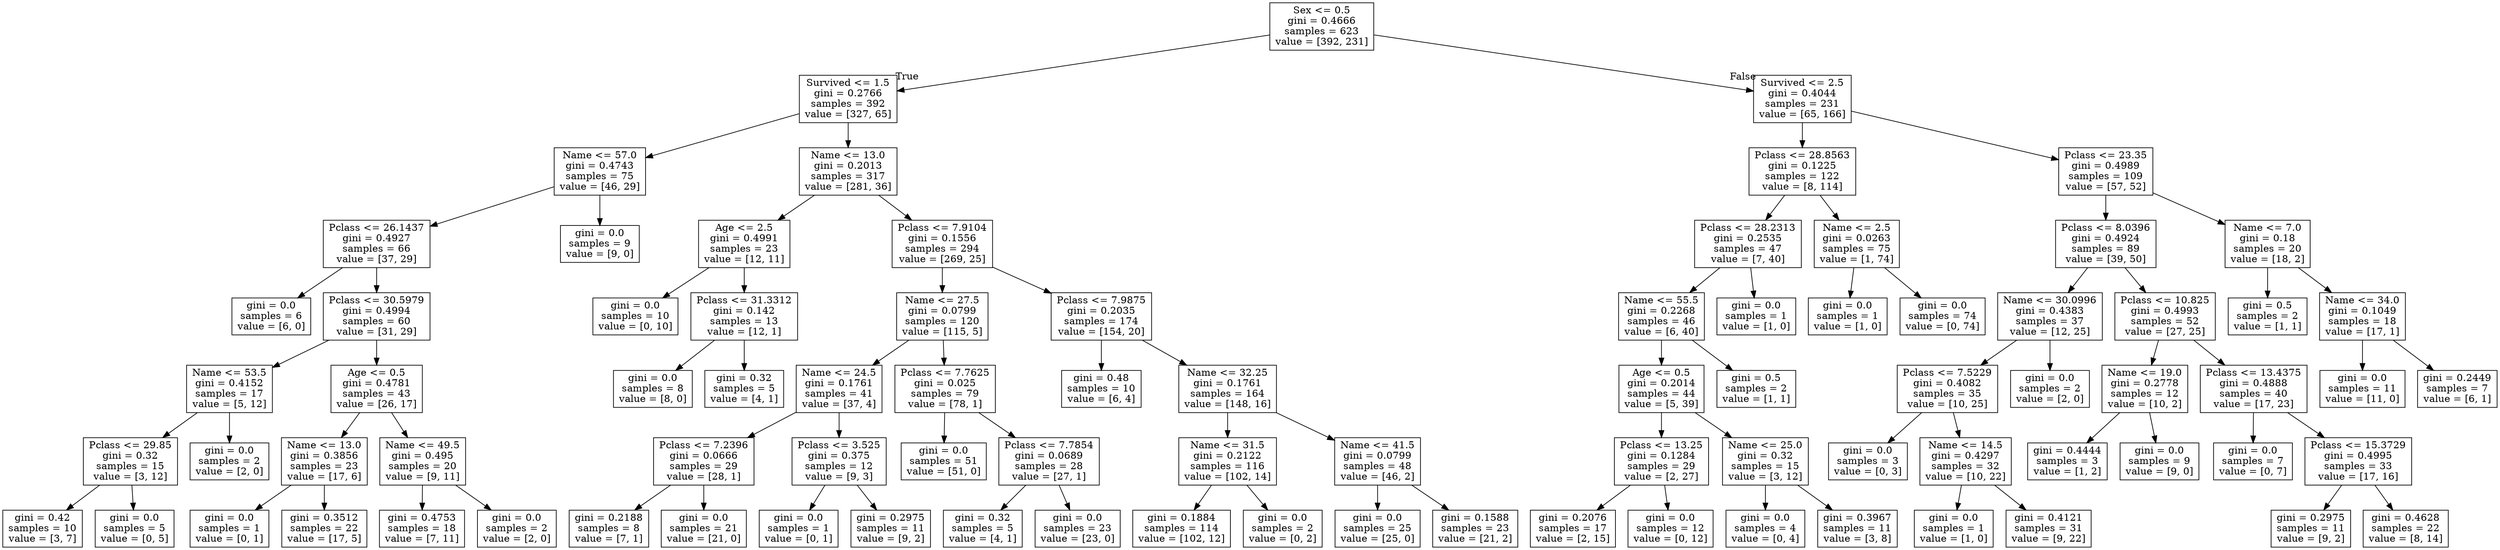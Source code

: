 digraph Tree {
node [shape=box] ;
0 [label="Sex <= 0.5\ngini = 0.4666\nsamples = 623\nvalue = [392, 231]"] ;
1 [label="Survived <= 1.5\ngini = 0.2766\nsamples = 392\nvalue = [327, 65]"] ;
0 -> 1 [labeldistance=2.5, labelangle=45, headlabel="True"] ;
2 [label="Name <= 57.0\ngini = 0.4743\nsamples = 75\nvalue = [46, 29]"] ;
1 -> 2 ;
3 [label="Pclass <= 26.1437\ngini = 0.4927\nsamples = 66\nvalue = [37, 29]"] ;
2 -> 3 ;
4 [label="gini = 0.0\nsamples = 6\nvalue = [6, 0]"] ;
3 -> 4 ;
5 [label="Pclass <= 30.5979\ngini = 0.4994\nsamples = 60\nvalue = [31, 29]"] ;
3 -> 5 ;
6 [label="Name <= 53.5\ngini = 0.4152\nsamples = 17\nvalue = [5, 12]"] ;
5 -> 6 ;
7 [label="Pclass <= 29.85\ngini = 0.32\nsamples = 15\nvalue = [3, 12]"] ;
6 -> 7 ;
8 [label="gini = 0.42\nsamples = 10\nvalue = [3, 7]"] ;
7 -> 8 ;
9 [label="gini = 0.0\nsamples = 5\nvalue = [0, 5]"] ;
7 -> 9 ;
10 [label="gini = 0.0\nsamples = 2\nvalue = [2, 0]"] ;
6 -> 10 ;
11 [label="Age <= 0.5\ngini = 0.4781\nsamples = 43\nvalue = [26, 17]"] ;
5 -> 11 ;
12 [label="Name <= 13.0\ngini = 0.3856\nsamples = 23\nvalue = [17, 6]"] ;
11 -> 12 ;
13 [label="gini = 0.0\nsamples = 1\nvalue = [0, 1]"] ;
12 -> 13 ;
14 [label="gini = 0.3512\nsamples = 22\nvalue = [17, 5]"] ;
12 -> 14 ;
15 [label="Name <= 49.5\ngini = 0.495\nsamples = 20\nvalue = [9, 11]"] ;
11 -> 15 ;
16 [label="gini = 0.4753\nsamples = 18\nvalue = [7, 11]"] ;
15 -> 16 ;
17 [label="gini = 0.0\nsamples = 2\nvalue = [2, 0]"] ;
15 -> 17 ;
18 [label="gini = 0.0\nsamples = 9\nvalue = [9, 0]"] ;
2 -> 18 ;
19 [label="Name <= 13.0\ngini = 0.2013\nsamples = 317\nvalue = [281, 36]"] ;
1 -> 19 ;
20 [label="Age <= 2.5\ngini = 0.4991\nsamples = 23\nvalue = [12, 11]"] ;
19 -> 20 ;
21 [label="gini = 0.0\nsamples = 10\nvalue = [0, 10]"] ;
20 -> 21 ;
22 [label="Pclass <= 31.3312\ngini = 0.142\nsamples = 13\nvalue = [12, 1]"] ;
20 -> 22 ;
23 [label="gini = 0.0\nsamples = 8\nvalue = [8, 0]"] ;
22 -> 23 ;
24 [label="gini = 0.32\nsamples = 5\nvalue = [4, 1]"] ;
22 -> 24 ;
25 [label="Pclass <= 7.9104\ngini = 0.1556\nsamples = 294\nvalue = [269, 25]"] ;
19 -> 25 ;
26 [label="Name <= 27.5\ngini = 0.0799\nsamples = 120\nvalue = [115, 5]"] ;
25 -> 26 ;
27 [label="Name <= 24.5\ngini = 0.1761\nsamples = 41\nvalue = [37, 4]"] ;
26 -> 27 ;
28 [label="Pclass <= 7.2396\ngini = 0.0666\nsamples = 29\nvalue = [28, 1]"] ;
27 -> 28 ;
29 [label="gini = 0.2188\nsamples = 8\nvalue = [7, 1]"] ;
28 -> 29 ;
30 [label="gini = 0.0\nsamples = 21\nvalue = [21, 0]"] ;
28 -> 30 ;
31 [label="Pclass <= 3.525\ngini = 0.375\nsamples = 12\nvalue = [9, 3]"] ;
27 -> 31 ;
32 [label="gini = 0.0\nsamples = 1\nvalue = [0, 1]"] ;
31 -> 32 ;
33 [label="gini = 0.2975\nsamples = 11\nvalue = [9, 2]"] ;
31 -> 33 ;
34 [label="Pclass <= 7.7625\ngini = 0.025\nsamples = 79\nvalue = [78, 1]"] ;
26 -> 34 ;
35 [label="gini = 0.0\nsamples = 51\nvalue = [51, 0]"] ;
34 -> 35 ;
36 [label="Pclass <= 7.7854\ngini = 0.0689\nsamples = 28\nvalue = [27, 1]"] ;
34 -> 36 ;
37 [label="gini = 0.32\nsamples = 5\nvalue = [4, 1]"] ;
36 -> 37 ;
38 [label="gini = 0.0\nsamples = 23\nvalue = [23, 0]"] ;
36 -> 38 ;
39 [label="Pclass <= 7.9875\ngini = 0.2035\nsamples = 174\nvalue = [154, 20]"] ;
25 -> 39 ;
40 [label="gini = 0.48\nsamples = 10\nvalue = [6, 4]"] ;
39 -> 40 ;
41 [label="Name <= 32.25\ngini = 0.1761\nsamples = 164\nvalue = [148, 16]"] ;
39 -> 41 ;
42 [label="Name <= 31.5\ngini = 0.2122\nsamples = 116\nvalue = [102, 14]"] ;
41 -> 42 ;
43 [label="gini = 0.1884\nsamples = 114\nvalue = [102, 12]"] ;
42 -> 43 ;
44 [label="gini = 0.0\nsamples = 2\nvalue = [0, 2]"] ;
42 -> 44 ;
45 [label="Name <= 41.5\ngini = 0.0799\nsamples = 48\nvalue = [46, 2]"] ;
41 -> 45 ;
46 [label="gini = 0.0\nsamples = 25\nvalue = [25, 0]"] ;
45 -> 46 ;
47 [label="gini = 0.1588\nsamples = 23\nvalue = [21, 2]"] ;
45 -> 47 ;
48 [label="Survived <= 2.5\ngini = 0.4044\nsamples = 231\nvalue = [65, 166]"] ;
0 -> 48 [labeldistance=2.5, labelangle=-45, headlabel="False"] ;
49 [label="Pclass <= 28.8563\ngini = 0.1225\nsamples = 122\nvalue = [8, 114]"] ;
48 -> 49 ;
50 [label="Pclass <= 28.2313\ngini = 0.2535\nsamples = 47\nvalue = [7, 40]"] ;
49 -> 50 ;
51 [label="Name <= 55.5\ngini = 0.2268\nsamples = 46\nvalue = [6, 40]"] ;
50 -> 51 ;
52 [label="Age <= 0.5\ngini = 0.2014\nsamples = 44\nvalue = [5, 39]"] ;
51 -> 52 ;
53 [label="Pclass <= 13.25\ngini = 0.1284\nsamples = 29\nvalue = [2, 27]"] ;
52 -> 53 ;
54 [label="gini = 0.2076\nsamples = 17\nvalue = [2, 15]"] ;
53 -> 54 ;
55 [label="gini = 0.0\nsamples = 12\nvalue = [0, 12]"] ;
53 -> 55 ;
56 [label="Name <= 25.0\ngini = 0.32\nsamples = 15\nvalue = [3, 12]"] ;
52 -> 56 ;
57 [label="gini = 0.0\nsamples = 4\nvalue = [0, 4]"] ;
56 -> 57 ;
58 [label="gini = 0.3967\nsamples = 11\nvalue = [3, 8]"] ;
56 -> 58 ;
59 [label="gini = 0.5\nsamples = 2\nvalue = [1, 1]"] ;
51 -> 59 ;
60 [label="gini = 0.0\nsamples = 1\nvalue = [1, 0]"] ;
50 -> 60 ;
61 [label="Name <= 2.5\ngini = 0.0263\nsamples = 75\nvalue = [1, 74]"] ;
49 -> 61 ;
62 [label="gini = 0.0\nsamples = 1\nvalue = [1, 0]"] ;
61 -> 62 ;
63 [label="gini = 0.0\nsamples = 74\nvalue = [0, 74]"] ;
61 -> 63 ;
64 [label="Pclass <= 23.35\ngini = 0.4989\nsamples = 109\nvalue = [57, 52]"] ;
48 -> 64 ;
65 [label="Pclass <= 8.0396\ngini = 0.4924\nsamples = 89\nvalue = [39, 50]"] ;
64 -> 65 ;
66 [label="Name <= 30.0996\ngini = 0.4383\nsamples = 37\nvalue = [12, 25]"] ;
65 -> 66 ;
67 [label="Pclass <= 7.5229\ngini = 0.4082\nsamples = 35\nvalue = [10, 25]"] ;
66 -> 67 ;
68 [label="gini = 0.0\nsamples = 3\nvalue = [0, 3]"] ;
67 -> 68 ;
69 [label="Name <= 14.5\ngini = 0.4297\nsamples = 32\nvalue = [10, 22]"] ;
67 -> 69 ;
70 [label="gini = 0.0\nsamples = 1\nvalue = [1, 0]"] ;
69 -> 70 ;
71 [label="gini = 0.4121\nsamples = 31\nvalue = [9, 22]"] ;
69 -> 71 ;
72 [label="gini = 0.0\nsamples = 2\nvalue = [2, 0]"] ;
66 -> 72 ;
73 [label="Pclass <= 10.825\ngini = 0.4993\nsamples = 52\nvalue = [27, 25]"] ;
65 -> 73 ;
74 [label="Name <= 19.0\ngini = 0.2778\nsamples = 12\nvalue = [10, 2]"] ;
73 -> 74 ;
75 [label="gini = 0.4444\nsamples = 3\nvalue = [1, 2]"] ;
74 -> 75 ;
76 [label="gini = 0.0\nsamples = 9\nvalue = [9, 0]"] ;
74 -> 76 ;
77 [label="Pclass <= 13.4375\ngini = 0.4888\nsamples = 40\nvalue = [17, 23]"] ;
73 -> 77 ;
78 [label="gini = 0.0\nsamples = 7\nvalue = [0, 7]"] ;
77 -> 78 ;
79 [label="Pclass <= 15.3729\ngini = 0.4995\nsamples = 33\nvalue = [17, 16]"] ;
77 -> 79 ;
80 [label="gini = 0.2975\nsamples = 11\nvalue = [9, 2]"] ;
79 -> 80 ;
81 [label="gini = 0.4628\nsamples = 22\nvalue = [8, 14]"] ;
79 -> 81 ;
82 [label="Name <= 7.0\ngini = 0.18\nsamples = 20\nvalue = [18, 2]"] ;
64 -> 82 ;
83 [label="gini = 0.5\nsamples = 2\nvalue = [1, 1]"] ;
82 -> 83 ;
84 [label="Name <= 34.0\ngini = 0.1049\nsamples = 18\nvalue = [17, 1]"] ;
82 -> 84 ;
85 [label="gini = 0.0\nsamples = 11\nvalue = [11, 0]"] ;
84 -> 85 ;
86 [label="gini = 0.2449\nsamples = 7\nvalue = [6, 1]"] ;
84 -> 86 ;
}